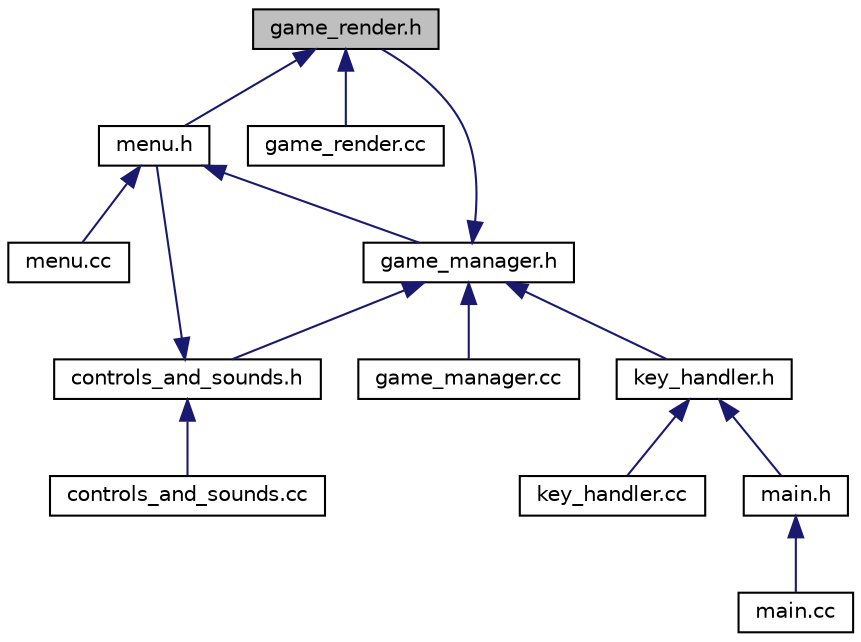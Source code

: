 digraph "game_render.h"
{
  edge [fontname="Helvetica",fontsize="10",labelfontname="Helvetica",labelfontsize="10"];
  node [fontname="Helvetica",fontsize="10",shape=record];
  Node1 [label="game_render.h",height=0.2,width=0.4,color="black", fillcolor="grey75", style="filled", fontcolor="black"];
  Node1 -> Node2 [dir="back",color="midnightblue",fontsize="10",style="solid",fontname="Helvetica"];
  Node2 [label="menu.h",height=0.2,width=0.4,color="black", fillcolor="white", style="filled",URL="$menu_8h.html",tooltip="declarations of variables and functions of menu file. "];
  Node2 -> Node3 [dir="back",color="midnightblue",fontsize="10",style="solid",fontname="Helvetica"];
  Node3 [label="game_manager.h",height=0.2,width=0.4,color="black", fillcolor="white", style="filled",URL="$game__manager_8h.html",tooltip="declarations of variables and functions of game_manager file. "];
  Node3 -> Node4 [dir="back",color="midnightblue",fontsize="10",style="solid",fontname="Helvetica"];
  Node4 [label="controls_and_sounds.h",height=0.2,width=0.4,color="black", fillcolor="white", style="filled",URL="$controls__and__sounds_8h.html",tooltip="declarations of variables and functions of controls_and_sounds file. "];
  Node4 -> Node5 [dir="back",color="midnightblue",fontsize="10",style="solid",fontname="Helvetica"];
  Node5 [label="controls_and_sounds.cc",height=0.2,width=0.4,color="black", fillcolor="white", style="filled",URL="$controls__and__sounds_8cc.html",tooltip="file that manages audios and game controls. "];
  Node4 -> Node2 [dir="back",color="midnightblue",fontsize="10",style="solid",fontname="Helvetica"];
  Node3 -> Node1 [dir="back",color="midnightblue",fontsize="10",style="solid",fontname="Helvetica"];
  Node3 -> Node6 [dir="back",color="midnightblue",fontsize="10",style="solid",fontname="Helvetica"];
  Node6 [label="game_manager.cc",height=0.2,width=0.4,color="black", fillcolor="white", style="filled",URL="$game__manager_8cc.html",tooltip="file that handles the game state. "];
  Node3 -> Node7 [dir="back",color="midnightblue",fontsize="10",style="solid",fontname="Helvetica"];
  Node7 [label="key_handler.h",height=0.2,width=0.4,color="black", fillcolor="white", style="filled",URL="$key__handler_8h.html",tooltip="declarations of variables and functions of key_handler file. "];
  Node7 -> Node8 [dir="back",color="midnightblue",fontsize="10",style="solid",fontname="Helvetica"];
  Node8 [label="key_handler.cc",height=0.2,width=0.4,color="black", fillcolor="white", style="filled",URL="$key__handler_8cc.html",tooltip="file that manages the input from keyboard. "];
  Node7 -> Node9 [dir="back",color="midnightblue",fontsize="10",style="solid",fontname="Helvetica"];
  Node9 [label="main.h",height=0.2,width=0.4,color="black", fillcolor="white", style="filled",URL="$main_8h.html",tooltip="declarations of variables and functions of main file. "];
  Node9 -> Node10 [dir="back",color="midnightblue",fontsize="10",style="solid",fontname="Helvetica"];
  Node10 [label="main.cc",height=0.2,width=0.4,color="black", fillcolor="white", style="filled",URL="$main_8cc.html",tooltip="file that holds the main functions of the game. "];
  Node2 -> Node11 [dir="back",color="midnightblue",fontsize="10",style="solid",fontname="Helvetica"];
  Node11 [label="menu.cc",height=0.2,width=0.4,color="black", fillcolor="white", style="filled",URL="$menu_8cc.html",tooltip="file that handles the menu and the options_menu. "];
  Node1 -> Node12 [dir="back",color="midnightblue",fontsize="10",style="solid",fontname="Helvetica"];
  Node12 [label="game_render.cc",height=0.2,width=0.4,color="black", fillcolor="white", style="filled",URL="$game__render_8cc.html",tooltip="file that includes the main code for the play of the game. "];
}
